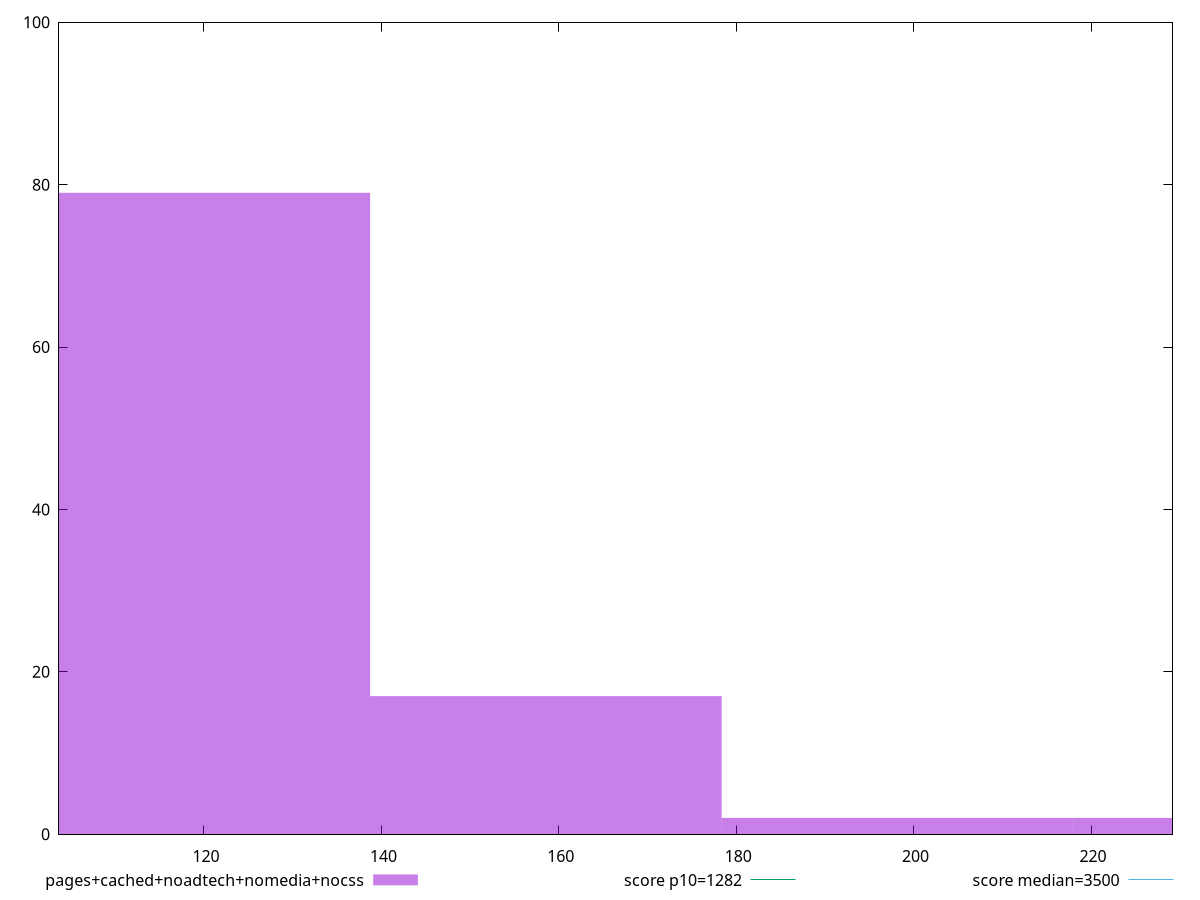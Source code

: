 reset

$pagesCachedNoadtechNomediaNocss <<EOF
118.91063837748916 79
158.54751783665222 17
198.18439729581527 2
237.82127675497833 2
EOF

set key outside below
set boxwidth 39.636879459163055
set xrange [103.65599999999998:229.18399999999997]
set yrange [0:100]
set trange [0:100]
set style fill transparent solid 0.5 noborder

set parametric
set terminal svg size 640, 490 enhanced background rgb 'white'
set output "report_00011_2021-02-09T10:53:21.242Z/bootup-time/comparison/histogram/4_vs_5.svg"

plot $pagesCachedNoadtechNomediaNocss title "pages+cached+noadtech+nomedia+nocss" with boxes, \
     1282,t title "score p10=1282", \
     3500,t title "score median=3500"

reset
